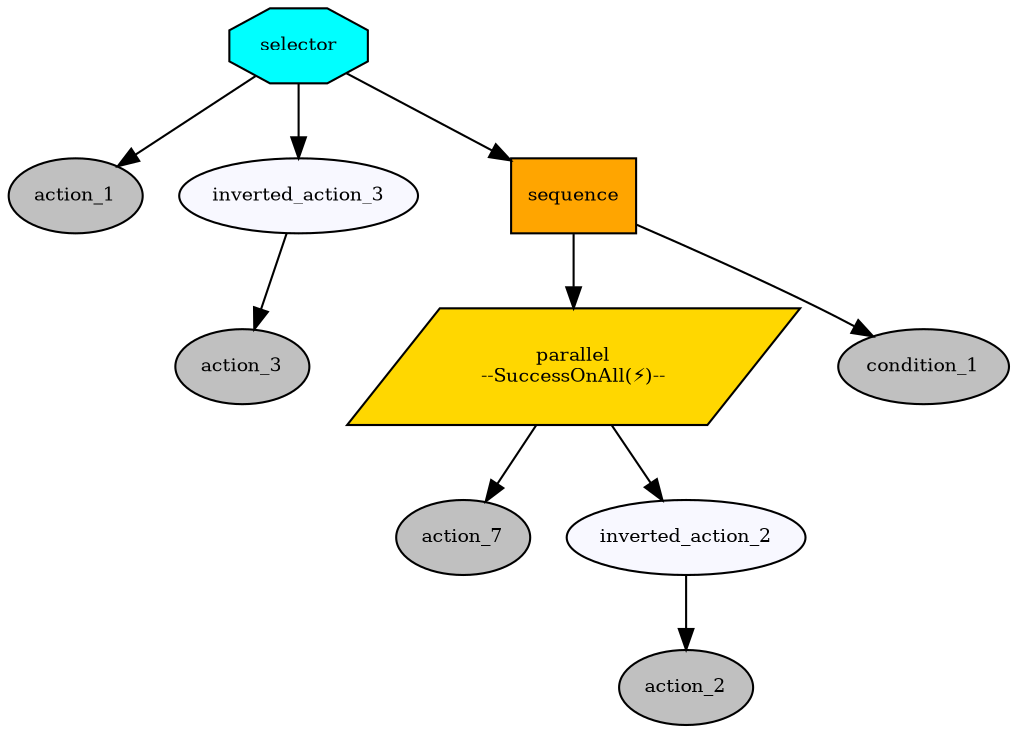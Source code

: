 digraph pastafarianism {
ordering=out;
graph [fontname="times-roman"];
node [fontname="times-roman"];
edge [fontname="times-roman"];
selector [fillcolor=cyan, fontcolor=black, fontsize=9, label=selector, shape=octagon, style=filled];
action_1 [fillcolor=gray, fontcolor=black, fontsize=9, label=action_1, shape=ellipse, style=filled];
selector -> action_1;
inverted_action_3 [fillcolor=ghostwhite, fontcolor=black, fontsize=9, label=inverted_action_3, shape=ellipse, style=filled];
selector -> inverted_action_3;
action_3 [fillcolor=gray, fontcolor=black, fontsize=9, label=action_3, shape=ellipse, style=filled];
inverted_action_3 -> action_3;
sequence [fillcolor=orange, fontcolor=black, fontsize=9, label=sequence, shape=box, style=filled];
selector -> sequence;
parallel [fillcolor=gold, fontcolor=black, fontsize=9, label="parallel\n--SuccessOnAll(⚡)--", shape=parallelogram, style=filled];
sequence -> parallel;
action_7 [fillcolor=gray, fontcolor=black, fontsize=9, label=action_7, shape=ellipse, style=filled];
parallel -> action_7;
inverted_action_2 [fillcolor=ghostwhite, fontcolor=black, fontsize=9, label=inverted_action_2, shape=ellipse, style=filled];
parallel -> inverted_action_2;
action_2 [fillcolor=gray, fontcolor=black, fontsize=9, label=action_2, shape=ellipse, style=filled];
inverted_action_2 -> action_2;
condition_1 [fillcolor=gray, fontcolor=black, fontsize=9, label=condition_1, shape=ellipse, style=filled];
sequence -> condition_1;
}

